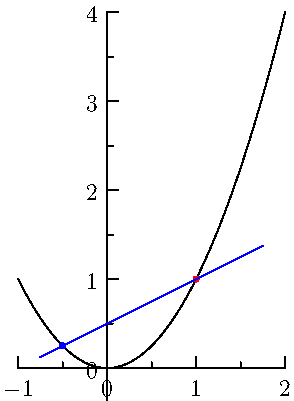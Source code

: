 import graph;

size (0,200);

real f(real x) { return x^2; }
real df(real x) { return 2(x-1)+1; }

real x1 = -0.5;
pair P = (x1,f(x1));

real m = (f(x1)-1)/(x1-1);
write(m);

real sec(real x) { return m*(x-1)+1; }

draw(graph(f,-1,2),black);

xaxis(LeftTicks);
yaxis(RightTicks);

dot((1,1),red);
//draw(graph(df,0.4,1.6),red);

dot(P,blue);
draw(graph(sec,x1-0.25,1+0.75),blue);

